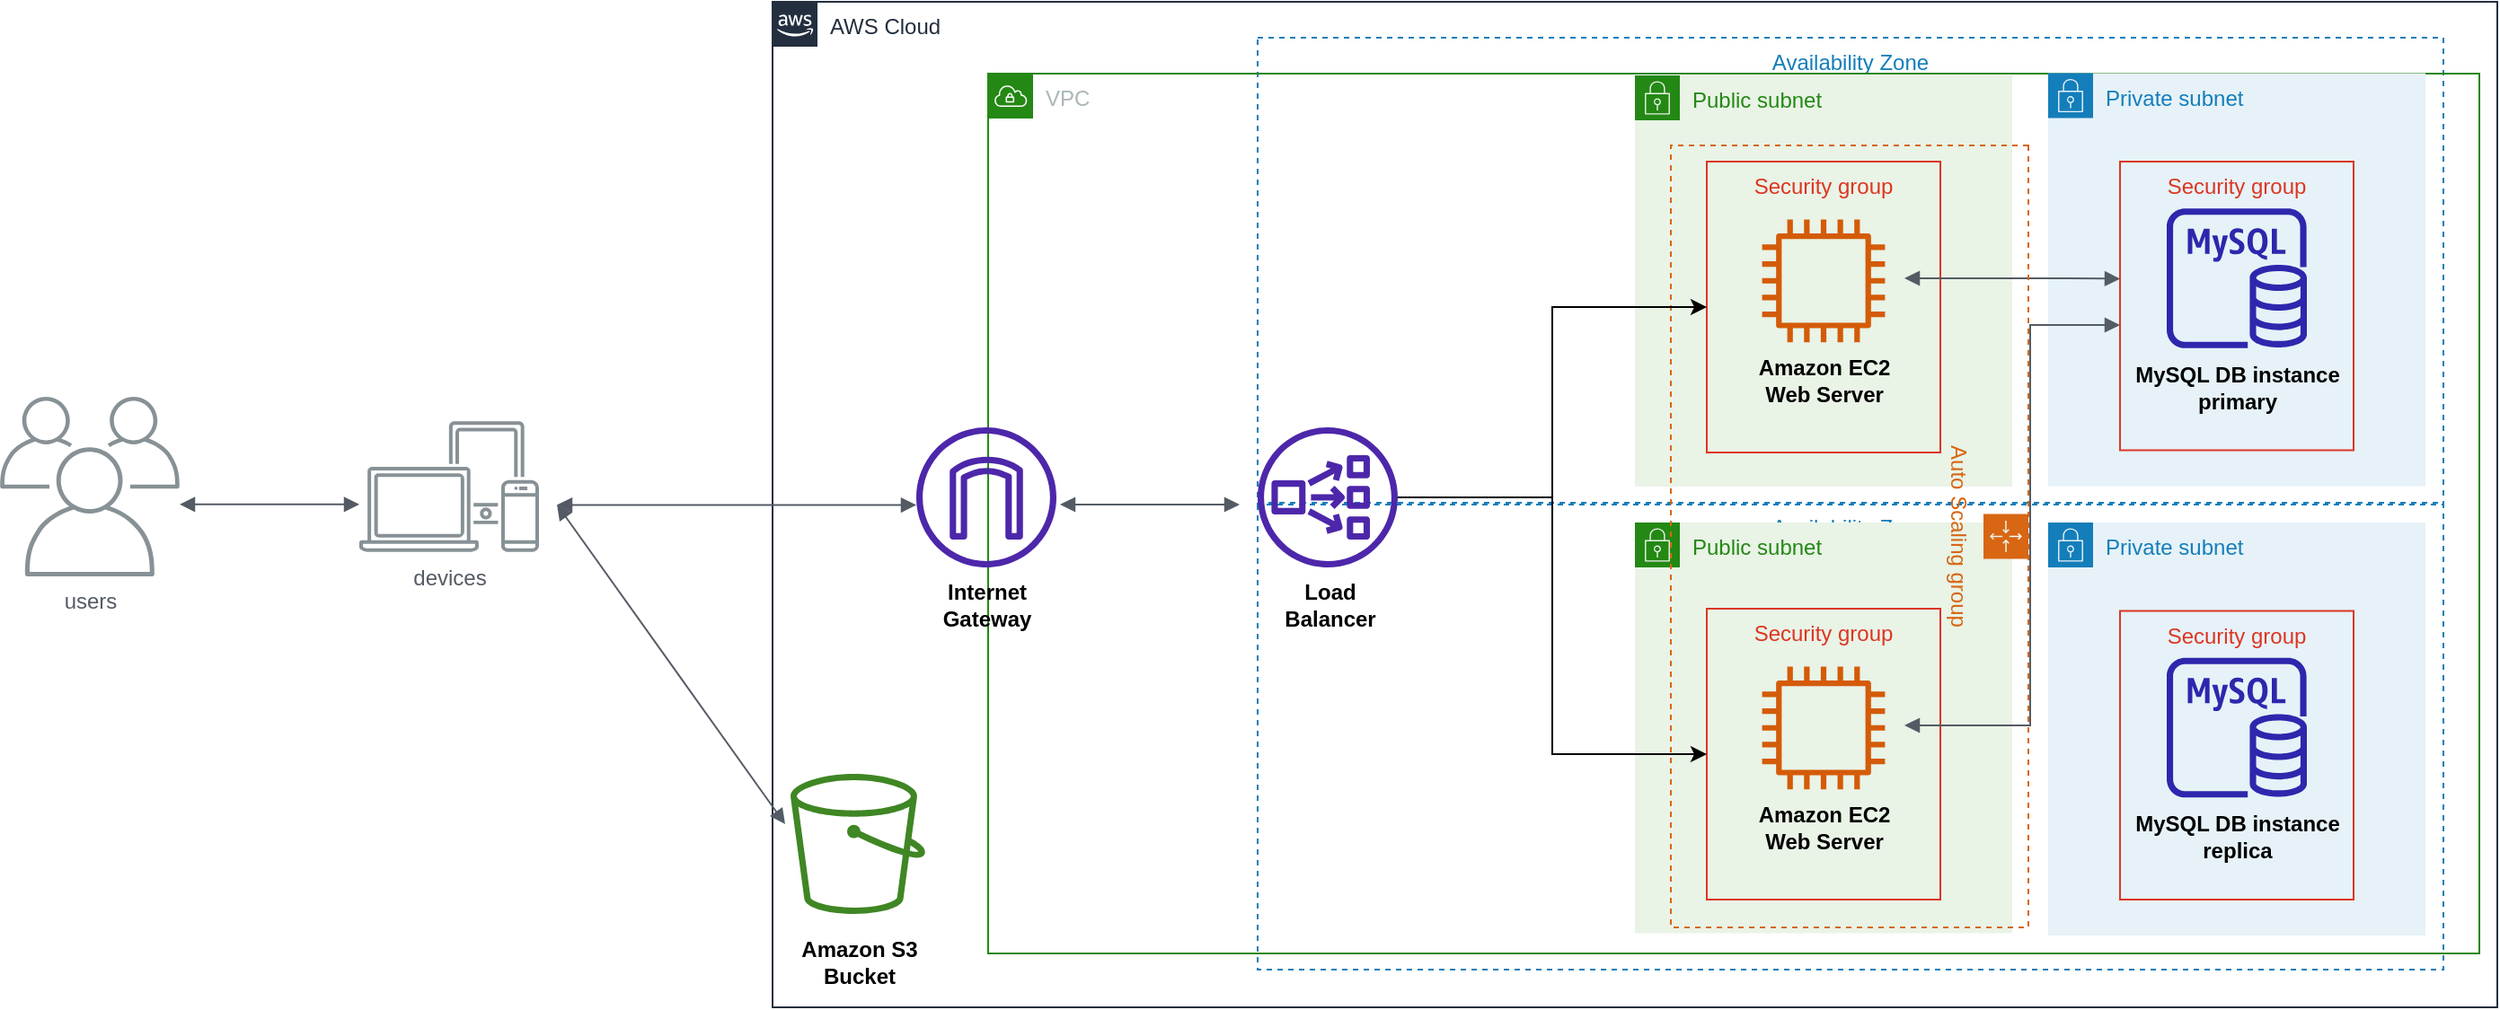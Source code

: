 <mxfile version="18.1.1"><diagram id="uRPN8aAT3KfkwY4t1hKU" name="Page-1"><mxGraphModel dx="1108" dy="486" grid="1" gridSize="10" guides="1" tooltips="1" connect="1" arrows="1" fold="1" page="1" pageScale="1" pageWidth="1200" pageHeight="1920" math="0" shadow="0"><root><mxCell id="0"/><mxCell id="1" parent="0"/><mxCell id="IytBdWiFCLKldSAkVrBS-72" value="AWS Cloud" style="points=[[0,0],[0.25,0],[0.5,0],[0.75,0],[1,0],[1,0.25],[1,0.5],[1,0.75],[1,1],[0.75,1],[0.5,1],[0.25,1],[0,1],[0,0.75],[0,0.5],[0,0.25]];outlineConnect=0;gradientColor=none;html=1;whiteSpace=wrap;fontSize=12;fontStyle=0;container=1;pointerEvents=0;collapsible=0;recursiveResize=0;shape=mxgraph.aws4.group;grIcon=mxgraph.aws4.group_aws_cloud_alt;strokeColor=#232F3E;fillColor=none;verticalAlign=top;align=left;spacingLeft=30;fontColor=#232F3E;dashed=0;" vertex="1" parent="1"><mxGeometry x="470" y="40" width="960" height="560" as="geometry"/></mxCell><mxCell id="IytBdWiFCLKldSAkVrBS-73" value="Availability Zone" style="fillColor=none;strokeColor=#147EBA;dashed=1;verticalAlign=top;fontStyle=0;fontColor=#147EBA;" vertex="1" parent="IytBdWiFCLKldSAkVrBS-72"><mxGeometry x="270" y="20" width="660" height="260" as="geometry"/></mxCell><mxCell id="IytBdWiFCLKldSAkVrBS-74" value="Availability Zone" style="fillColor=none;strokeColor=#147EBA;dashed=1;verticalAlign=top;fontStyle=0;fontColor=#147EBA;" vertex="1" parent="IytBdWiFCLKldSAkVrBS-72"><mxGeometry x="270" y="279" width="660" height="260" as="geometry"/></mxCell><mxCell id="IytBdWiFCLKldSAkVrBS-75" value="" style="sketch=0;outlineConnect=0;fontColor=#232F3E;gradientColor=none;fillColor=#3F8624;strokeColor=none;dashed=0;verticalLabelPosition=bottom;verticalAlign=top;align=center;html=1;fontSize=12;fontStyle=0;aspect=fixed;pointerEvents=1;shape=mxgraph.aws4.bucket;" vertex="1" parent="IytBdWiFCLKldSAkVrBS-72"><mxGeometry x="10" y="430" width="75" height="78" as="geometry"/></mxCell><mxCell id="IytBdWiFCLKldSAkVrBS-76" value="&lt;b&gt;Amazon S3 &lt;br&gt;Bucket&lt;/b&gt;" style="text;html=1;resizable=0;autosize=1;align=center;verticalAlign=middle;points=[];fillColor=none;strokeColor=none;rounded=0;" vertex="1" parent="IytBdWiFCLKldSAkVrBS-72"><mxGeometry x="7.5" y="520" width="80" height="30" as="geometry"/></mxCell><mxCell id="IytBdWiFCLKldSAkVrBS-77" value="users" style="sketch=0;outlineConnect=0;gradientColor=none;fontColor=#545B64;strokeColor=none;fillColor=#879196;dashed=0;verticalLabelPosition=bottom;verticalAlign=top;align=center;html=1;fontSize=12;fontStyle=0;aspect=fixed;shape=mxgraph.aws4.illustration_users;pointerEvents=1" vertex="1" parent="1"><mxGeometry x="40" y="260" width="100" height="100" as="geometry"/></mxCell><mxCell id="IytBdWiFCLKldSAkVrBS-78" value="devices" style="sketch=0;outlineConnect=0;gradientColor=none;fontColor=#545B64;strokeColor=none;fillColor=#879196;dashed=0;verticalLabelPosition=bottom;verticalAlign=top;align=center;html=1;fontSize=12;fontStyle=0;aspect=fixed;shape=mxgraph.aws4.illustration_devices;pointerEvents=1" vertex="1" parent="1"><mxGeometry x="240" y="273.5" width="100" height="73" as="geometry"/></mxCell><mxCell id="IytBdWiFCLKldSAkVrBS-79" value="VPC" style="points=[[0,0],[0.25,0],[0.5,0],[0.75,0],[1,0],[1,0.25],[1,0.5],[1,0.75],[1,1],[0.75,1],[0.5,1],[0.25,1],[0,1],[0,0.75],[0,0.5],[0,0.25]];outlineConnect=0;gradientColor=none;html=1;whiteSpace=wrap;fontSize=12;fontStyle=0;container=1;pointerEvents=0;collapsible=0;recursiveResize=0;shape=mxgraph.aws4.group;grIcon=mxgraph.aws4.group_vpc;strokeColor=#248814;fillColor=none;verticalAlign=top;align=left;spacingLeft=30;fontColor=#AAB7B8;dashed=0;" vertex="1" parent="1"><mxGeometry x="590" y="80" width="830" height="490" as="geometry"/></mxCell><mxCell id="IytBdWiFCLKldSAkVrBS-80" value="Private subnet" style="points=[[0,0],[0.25,0],[0.5,0],[0.75,0],[1,0],[1,0.25],[1,0.5],[1,0.75],[1,1],[0.75,1],[0.5,1],[0.25,1],[0,1],[0,0.75],[0,0.5],[0,0.25]];outlineConnect=0;gradientColor=none;html=1;whiteSpace=wrap;fontSize=12;fontStyle=0;container=1;pointerEvents=0;collapsible=0;recursiveResize=0;shape=mxgraph.aws4.group;grIcon=mxgraph.aws4.group_security_group;grStroke=0;strokeColor=#147EBA;fillColor=#E6F2F8;verticalAlign=top;align=left;spacingLeft=30;fontColor=#147EBA;dashed=0;" vertex="1" parent="IytBdWiFCLKldSAkVrBS-79"><mxGeometry x="590" y="-0.25" width="210" height="230" as="geometry"/></mxCell><mxCell id="IytBdWiFCLKldSAkVrBS-81" value="" style="sketch=0;outlineConnect=0;fontColor=#232F3E;gradientColor=none;fillColor=#2E27AD;strokeColor=none;dashed=0;verticalLabelPosition=bottom;verticalAlign=top;align=center;html=1;fontSize=12;fontStyle=0;aspect=fixed;pointerEvents=1;shape=mxgraph.aws4.rds_mysql_instance;" vertex="1" parent="IytBdWiFCLKldSAkVrBS-80"><mxGeometry x="66" y="75.25" width="78" height="78" as="geometry"/></mxCell><mxCell id="IytBdWiFCLKldSAkVrBS-82" value="Security group" style="fillColor=none;strokeColor=#DD3522;verticalAlign=top;fontStyle=0;fontColor=#DD3522;" vertex="1" parent="IytBdWiFCLKldSAkVrBS-80"><mxGeometry x="40" y="49.25" width="130" height="160.75" as="geometry"/></mxCell><mxCell id="IytBdWiFCLKldSAkVrBS-83" value="&lt;b&gt;MySQL DB instance&lt;br&gt;primary&lt;br&gt;&lt;/b&gt;" style="text;html=1;resizable=0;autosize=1;align=center;verticalAlign=middle;points=[];fillColor=none;strokeColor=none;rounded=0;" vertex="1" parent="IytBdWiFCLKldSAkVrBS-80"><mxGeometry x="40" y="160" width="130" height="30" as="geometry"/></mxCell><mxCell id="IytBdWiFCLKldSAkVrBS-84" value="Public subnet" style="points=[[0,0],[0.25,0],[0.5,0],[0.75,0],[1,0],[1,0.25],[1,0.5],[1,0.75],[1,1],[0.75,1],[0.5,1],[0.25,1],[0,1],[0,0.75],[0,0.5],[0,0.25]];outlineConnect=0;gradientColor=none;html=1;whiteSpace=wrap;fontSize=12;fontStyle=0;container=1;pointerEvents=0;collapsible=0;recursiveResize=0;shape=mxgraph.aws4.group;grIcon=mxgraph.aws4.group_security_group;grStroke=0;strokeColor=#248814;fillColor=#E9F3E6;verticalAlign=top;align=left;spacingLeft=30;fontColor=#248814;dashed=0;" vertex="1" parent="IytBdWiFCLKldSAkVrBS-79"><mxGeometry x="360" y="250" width="210" height="228.75" as="geometry"/></mxCell><mxCell id="IytBdWiFCLKldSAkVrBS-85" value="Security group" style="fillColor=none;strokeColor=#DD3522;verticalAlign=top;fontStyle=0;fontColor=#DD3522;" vertex="1" parent="IytBdWiFCLKldSAkVrBS-84"><mxGeometry x="40" y="48" width="130" height="162" as="geometry"/></mxCell><mxCell id="IytBdWiFCLKldSAkVrBS-86" value="" style="sketch=0;outlineConnect=0;fontColor=#232F3E;gradientColor=none;fillColor=#D45B07;strokeColor=none;dashed=0;verticalLabelPosition=bottom;verticalAlign=top;align=center;html=1;fontSize=12;fontStyle=0;aspect=fixed;pointerEvents=1;shape=mxgraph.aws4.instance2;" vertex="1" parent="IytBdWiFCLKldSAkVrBS-84"><mxGeometry x="70.81" y="80.19" width="68.38" height="68.38" as="geometry"/></mxCell><mxCell id="IytBdWiFCLKldSAkVrBS-87" value="&lt;b&gt;Amazon EC2&lt;br&gt;&lt;/b&gt;&lt;b&gt;Web Server&lt;/b&gt;&lt;b&gt;&lt;br&gt;&lt;/b&gt;" style="text;html=1;resizable=0;autosize=1;align=center;verticalAlign=middle;points=[];fillColor=none;strokeColor=none;rounded=0;" vertex="1" parent="IytBdWiFCLKldSAkVrBS-84"><mxGeometry x="60" y="155" width="90" height="30" as="geometry"/></mxCell><mxCell id="IytBdWiFCLKldSAkVrBS-88" value="" style="edgeStyle=orthogonalEdgeStyle;html=1;endArrow=block;elbow=vertical;startArrow=block;startFill=1;endFill=1;strokeColor=#545B64;rounded=0;" edge="1" parent="IytBdWiFCLKldSAkVrBS-84"><mxGeometry width="100" relative="1" as="geometry"><mxPoint x="150" y="113" as="sourcePoint"/><mxPoint x="270" y="-110" as="targetPoint"/><Array as="points"><mxPoint x="220" y="113"/><mxPoint x="220" y="-110"/></Array></mxGeometry></mxCell><mxCell id="IytBdWiFCLKldSAkVrBS-89" value="Private subnet" style="points=[[0,0],[0.25,0],[0.5,0],[0.75,0],[1,0],[1,0.25],[1,0.5],[1,0.75],[1,1],[0.75,1],[0.5,1],[0.25,1],[0,1],[0,0.75],[0,0.5],[0,0.25]];outlineConnect=0;gradientColor=none;html=1;whiteSpace=wrap;fontSize=12;fontStyle=0;container=1;pointerEvents=0;collapsible=0;recursiveResize=0;shape=mxgraph.aws4.group;grIcon=mxgraph.aws4.group_security_group;grStroke=0;strokeColor=#147EBA;fillColor=#E6F2F8;verticalAlign=top;align=left;spacingLeft=30;fontColor=#147EBA;dashed=0;" vertex="1" parent="IytBdWiFCLKldSAkVrBS-79"><mxGeometry x="590" y="250" width="210" height="230" as="geometry"/></mxCell><mxCell id="IytBdWiFCLKldSAkVrBS-90" value="" style="sketch=0;outlineConnect=0;fontColor=#232F3E;gradientColor=none;fillColor=#2E27AD;strokeColor=none;dashed=0;verticalLabelPosition=bottom;verticalAlign=top;align=center;html=1;fontSize=12;fontStyle=0;aspect=fixed;pointerEvents=1;shape=mxgraph.aws4.rds_mysql_instance;" vertex="1" parent="IytBdWiFCLKldSAkVrBS-89"><mxGeometry x="66" y="75.25" width="78" height="78" as="geometry"/></mxCell><mxCell id="IytBdWiFCLKldSAkVrBS-91" value="Security group" style="fillColor=none;strokeColor=#DD3522;verticalAlign=top;fontStyle=0;fontColor=#DD3522;" vertex="1" parent="IytBdWiFCLKldSAkVrBS-89"><mxGeometry x="40" y="49.25" width="130" height="160.75" as="geometry"/></mxCell><mxCell id="IytBdWiFCLKldSAkVrBS-92" value="&lt;b&gt;MySQL DB instance&lt;br&gt;replica&lt;br&gt;&lt;/b&gt;" style="text;html=1;resizable=0;autosize=1;align=center;verticalAlign=middle;points=[];fillColor=none;strokeColor=none;rounded=0;" vertex="1" parent="IytBdWiFCLKldSAkVrBS-89"><mxGeometry x="40" y="160" width="130" height="30" as="geometry"/></mxCell><mxCell id="IytBdWiFCLKldSAkVrBS-93" value="" style="sketch=0;outlineConnect=0;fontColor=#232F3E;gradientColor=none;fillColor=#4D27AA;strokeColor=none;dashed=0;verticalLabelPosition=bottom;verticalAlign=top;align=center;html=1;fontSize=12;fontStyle=0;aspect=fixed;pointerEvents=1;shape=mxgraph.aws4.internet_gateway;" vertex="1" parent="IytBdWiFCLKldSAkVrBS-79"><mxGeometry x="-40" y="197" width="78" height="78" as="geometry"/></mxCell><mxCell id="IytBdWiFCLKldSAkVrBS-94" value="&lt;b&gt;Internet &lt;br&gt;Gateway&lt;/b&gt;" style="text;html=1;resizable=0;autosize=1;align=center;verticalAlign=middle;points=[];fillColor=none;strokeColor=none;rounded=0;" vertex="1" parent="IytBdWiFCLKldSAkVrBS-79"><mxGeometry x="-31" y="281" width="60" height="30" as="geometry"/></mxCell><mxCell id="IytBdWiFCLKldSAkVrBS-95" value="&lt;b&gt;Load &lt;br&gt;Balancer&lt;/b&gt;" style="text;html=1;resizable=0;autosize=1;align=center;verticalAlign=middle;points=[];fillColor=none;strokeColor=none;rounded=0;" vertex="1" parent="IytBdWiFCLKldSAkVrBS-79"><mxGeometry x="155" y="281" width="70" height="30" as="geometry"/></mxCell><mxCell id="IytBdWiFCLKldSAkVrBS-96" value="Public subnet" style="points=[[0,0],[0.25,0],[0.5,0],[0.75,0],[1,0],[1,0.25],[1,0.5],[1,0.75],[1,1],[0.75,1],[0.5,1],[0.25,1],[0,1],[0,0.75],[0,0.5],[0,0.25]];outlineConnect=0;gradientColor=none;html=1;whiteSpace=wrap;fontSize=12;fontStyle=0;container=1;pointerEvents=0;collapsible=0;recursiveResize=0;shape=mxgraph.aws4.group;grIcon=mxgraph.aws4.group_security_group;grStroke=0;strokeColor=#248814;fillColor=#E9F3E6;verticalAlign=top;align=left;spacingLeft=30;fontColor=#248814;dashed=0;" vertex="1" parent="IytBdWiFCLKldSAkVrBS-79"><mxGeometry x="360" y="1" width="210" height="229" as="geometry"/></mxCell><mxCell id="IytBdWiFCLKldSAkVrBS-97" value="Security group" style="fillColor=none;strokeColor=#DD3522;verticalAlign=top;fontStyle=0;fontColor=#DD3522;" vertex="1" parent="IytBdWiFCLKldSAkVrBS-96"><mxGeometry x="40" y="48" width="130" height="162" as="geometry"/></mxCell><mxCell id="IytBdWiFCLKldSAkVrBS-98" value="" style="edgeStyle=orthogonalEdgeStyle;html=1;endArrow=block;elbow=vertical;startArrow=block;startFill=1;endFill=1;strokeColor=#545B64;rounded=0;" edge="1" parent="IytBdWiFCLKldSAkVrBS-96"><mxGeometry width="100" relative="1" as="geometry"><mxPoint x="150" y="113" as="sourcePoint"/><mxPoint x="270" y="113.25" as="targetPoint"/><Array as="points"><mxPoint x="240" y="113"/><mxPoint x="240" y="113"/></Array></mxGeometry></mxCell><mxCell id="IytBdWiFCLKldSAkVrBS-99" value="" style="sketch=0;outlineConnect=0;fontColor=#232F3E;gradientColor=none;fillColor=#D45B07;strokeColor=none;dashed=0;verticalLabelPosition=bottom;verticalAlign=top;align=center;html=1;fontSize=12;fontStyle=0;aspect=fixed;pointerEvents=1;shape=mxgraph.aws4.instance2;" vertex="1" parent="IytBdWiFCLKldSAkVrBS-96"><mxGeometry x="70.81" y="80.19" width="68.38" height="68.38" as="geometry"/></mxCell><mxCell id="IytBdWiFCLKldSAkVrBS-100" value="&lt;b&gt;Amazon EC2&lt;br&gt;Web Server&lt;br&gt;&lt;/b&gt;" style="text;html=1;resizable=0;autosize=1;align=center;verticalAlign=middle;points=[];fillColor=none;strokeColor=none;rounded=0;" vertex="1" parent="IytBdWiFCLKldSAkVrBS-96"><mxGeometry x="60" y="155" width="90" height="30" as="geometry"/></mxCell><mxCell id="IytBdWiFCLKldSAkVrBS-101" value="Auto Scaling group" style="points=[[0,0],[0.25,0],[0.5,0],[0.75,0],[1,0],[1,0.25],[1,0.5],[1,0.75],[1,1],[0.75,1],[0.5,1],[0.25,1],[0,1],[0,0.75],[0,0.5],[0,0.25]];outlineConnect=0;gradientColor=none;html=1;whiteSpace=wrap;fontSize=12;fontStyle=0;container=1;pointerEvents=0;collapsible=0;recursiveResize=0;shape=mxgraph.aws4.groupCenter;grIcon=mxgraph.aws4.group_auto_scaling_group;grStroke=1;strokeColor=#D86613;fillColor=none;verticalAlign=top;align=center;fontColor=#D86613;dashed=1;spacingTop=25;rotation=90;" vertex="1" parent="IytBdWiFCLKldSAkVrBS-96"><mxGeometry x="-98.25" y="157.25" width="435.5" height="199" as="geometry"/></mxCell><mxCell id="IytBdWiFCLKldSAkVrBS-102" value="" style="sketch=0;outlineConnect=0;fontColor=#232F3E;gradientColor=none;fillColor=#4D27AA;strokeColor=none;dashed=0;verticalLabelPosition=bottom;verticalAlign=top;align=center;html=1;fontSize=12;fontStyle=0;aspect=fixed;pointerEvents=1;shape=mxgraph.aws4.network_load_balancer;" vertex="1" parent="IytBdWiFCLKldSAkVrBS-79"><mxGeometry x="150" y="197" width="78" height="78" as="geometry"/></mxCell><mxCell id="IytBdWiFCLKldSAkVrBS-103" style="edgeStyle=orthogonalEdgeStyle;rounded=0;orthogonalLoop=1;jettySize=auto;html=1;entryX=0;entryY=0.5;entryDx=0;entryDy=0;" edge="1" parent="IytBdWiFCLKldSAkVrBS-79" source="IytBdWiFCLKldSAkVrBS-102" target="IytBdWiFCLKldSAkVrBS-97"><mxGeometry relative="1" as="geometry"/></mxCell><mxCell id="IytBdWiFCLKldSAkVrBS-104" style="edgeStyle=orthogonalEdgeStyle;rounded=0;orthogonalLoop=1;jettySize=auto;html=1;entryX=0;entryY=0.5;entryDx=0;entryDy=0;" edge="1" parent="IytBdWiFCLKldSAkVrBS-79" source="IytBdWiFCLKldSAkVrBS-102" target="IytBdWiFCLKldSAkVrBS-85"><mxGeometry relative="1" as="geometry"/></mxCell><mxCell id="IytBdWiFCLKldSAkVrBS-105" value="" style="edgeStyle=orthogonalEdgeStyle;html=1;endArrow=block;elbow=vertical;startArrow=block;startFill=1;endFill=1;strokeColor=#545B64;rounded=0;" edge="1" parent="IytBdWiFCLKldSAkVrBS-79"><mxGeometry width="100" relative="1" as="geometry"><mxPoint x="40" y="240" as="sourcePoint"/><mxPoint x="140" y="240" as="targetPoint"/></mxGeometry></mxCell><mxCell id="IytBdWiFCLKldSAkVrBS-106" value="" style="edgeStyle=orthogonalEdgeStyle;html=1;endArrow=block;elbow=vertical;startArrow=block;startFill=1;endFill=1;strokeColor=#545B64;rounded=0;" edge="1" parent="1"><mxGeometry width="100" relative="1" as="geometry"><mxPoint x="140" y="319.92" as="sourcePoint"/><mxPoint x="240" y="319.92" as="targetPoint"/></mxGeometry></mxCell><mxCell id="IytBdWiFCLKldSAkVrBS-107" value="" style="edgeStyle=orthogonalEdgeStyle;html=1;endArrow=block;elbow=vertical;startArrow=block;startFill=1;endFill=1;strokeColor=#545B64;rounded=0;" edge="1" parent="1" target="IytBdWiFCLKldSAkVrBS-93"><mxGeometry width="100" relative="1" as="geometry"><mxPoint x="350" y="320.25" as="sourcePoint"/><mxPoint x="460" y="320.25" as="targetPoint"/><Array as="points"><mxPoint x="490" y="320"/><mxPoint x="490" y="320"/></Array></mxGeometry></mxCell><mxCell id="IytBdWiFCLKldSAkVrBS-108" value="" style="html=1;endArrow=block;elbow=vertical;startArrow=block;startFill=1;endFill=1;strokeColor=#545B64;rounded=0;entryX=-0.04;entryY=0.359;entryDx=0;entryDy=0;entryPerimeter=0;" edge="1" parent="1" target="IytBdWiFCLKldSAkVrBS-75"><mxGeometry width="100" relative="1" as="geometry"><mxPoint x="350" y="320" as="sourcePoint"/><mxPoint x="270" y="460.0" as="targetPoint"/></mxGeometry></mxCell></root></mxGraphModel></diagram></mxfile>